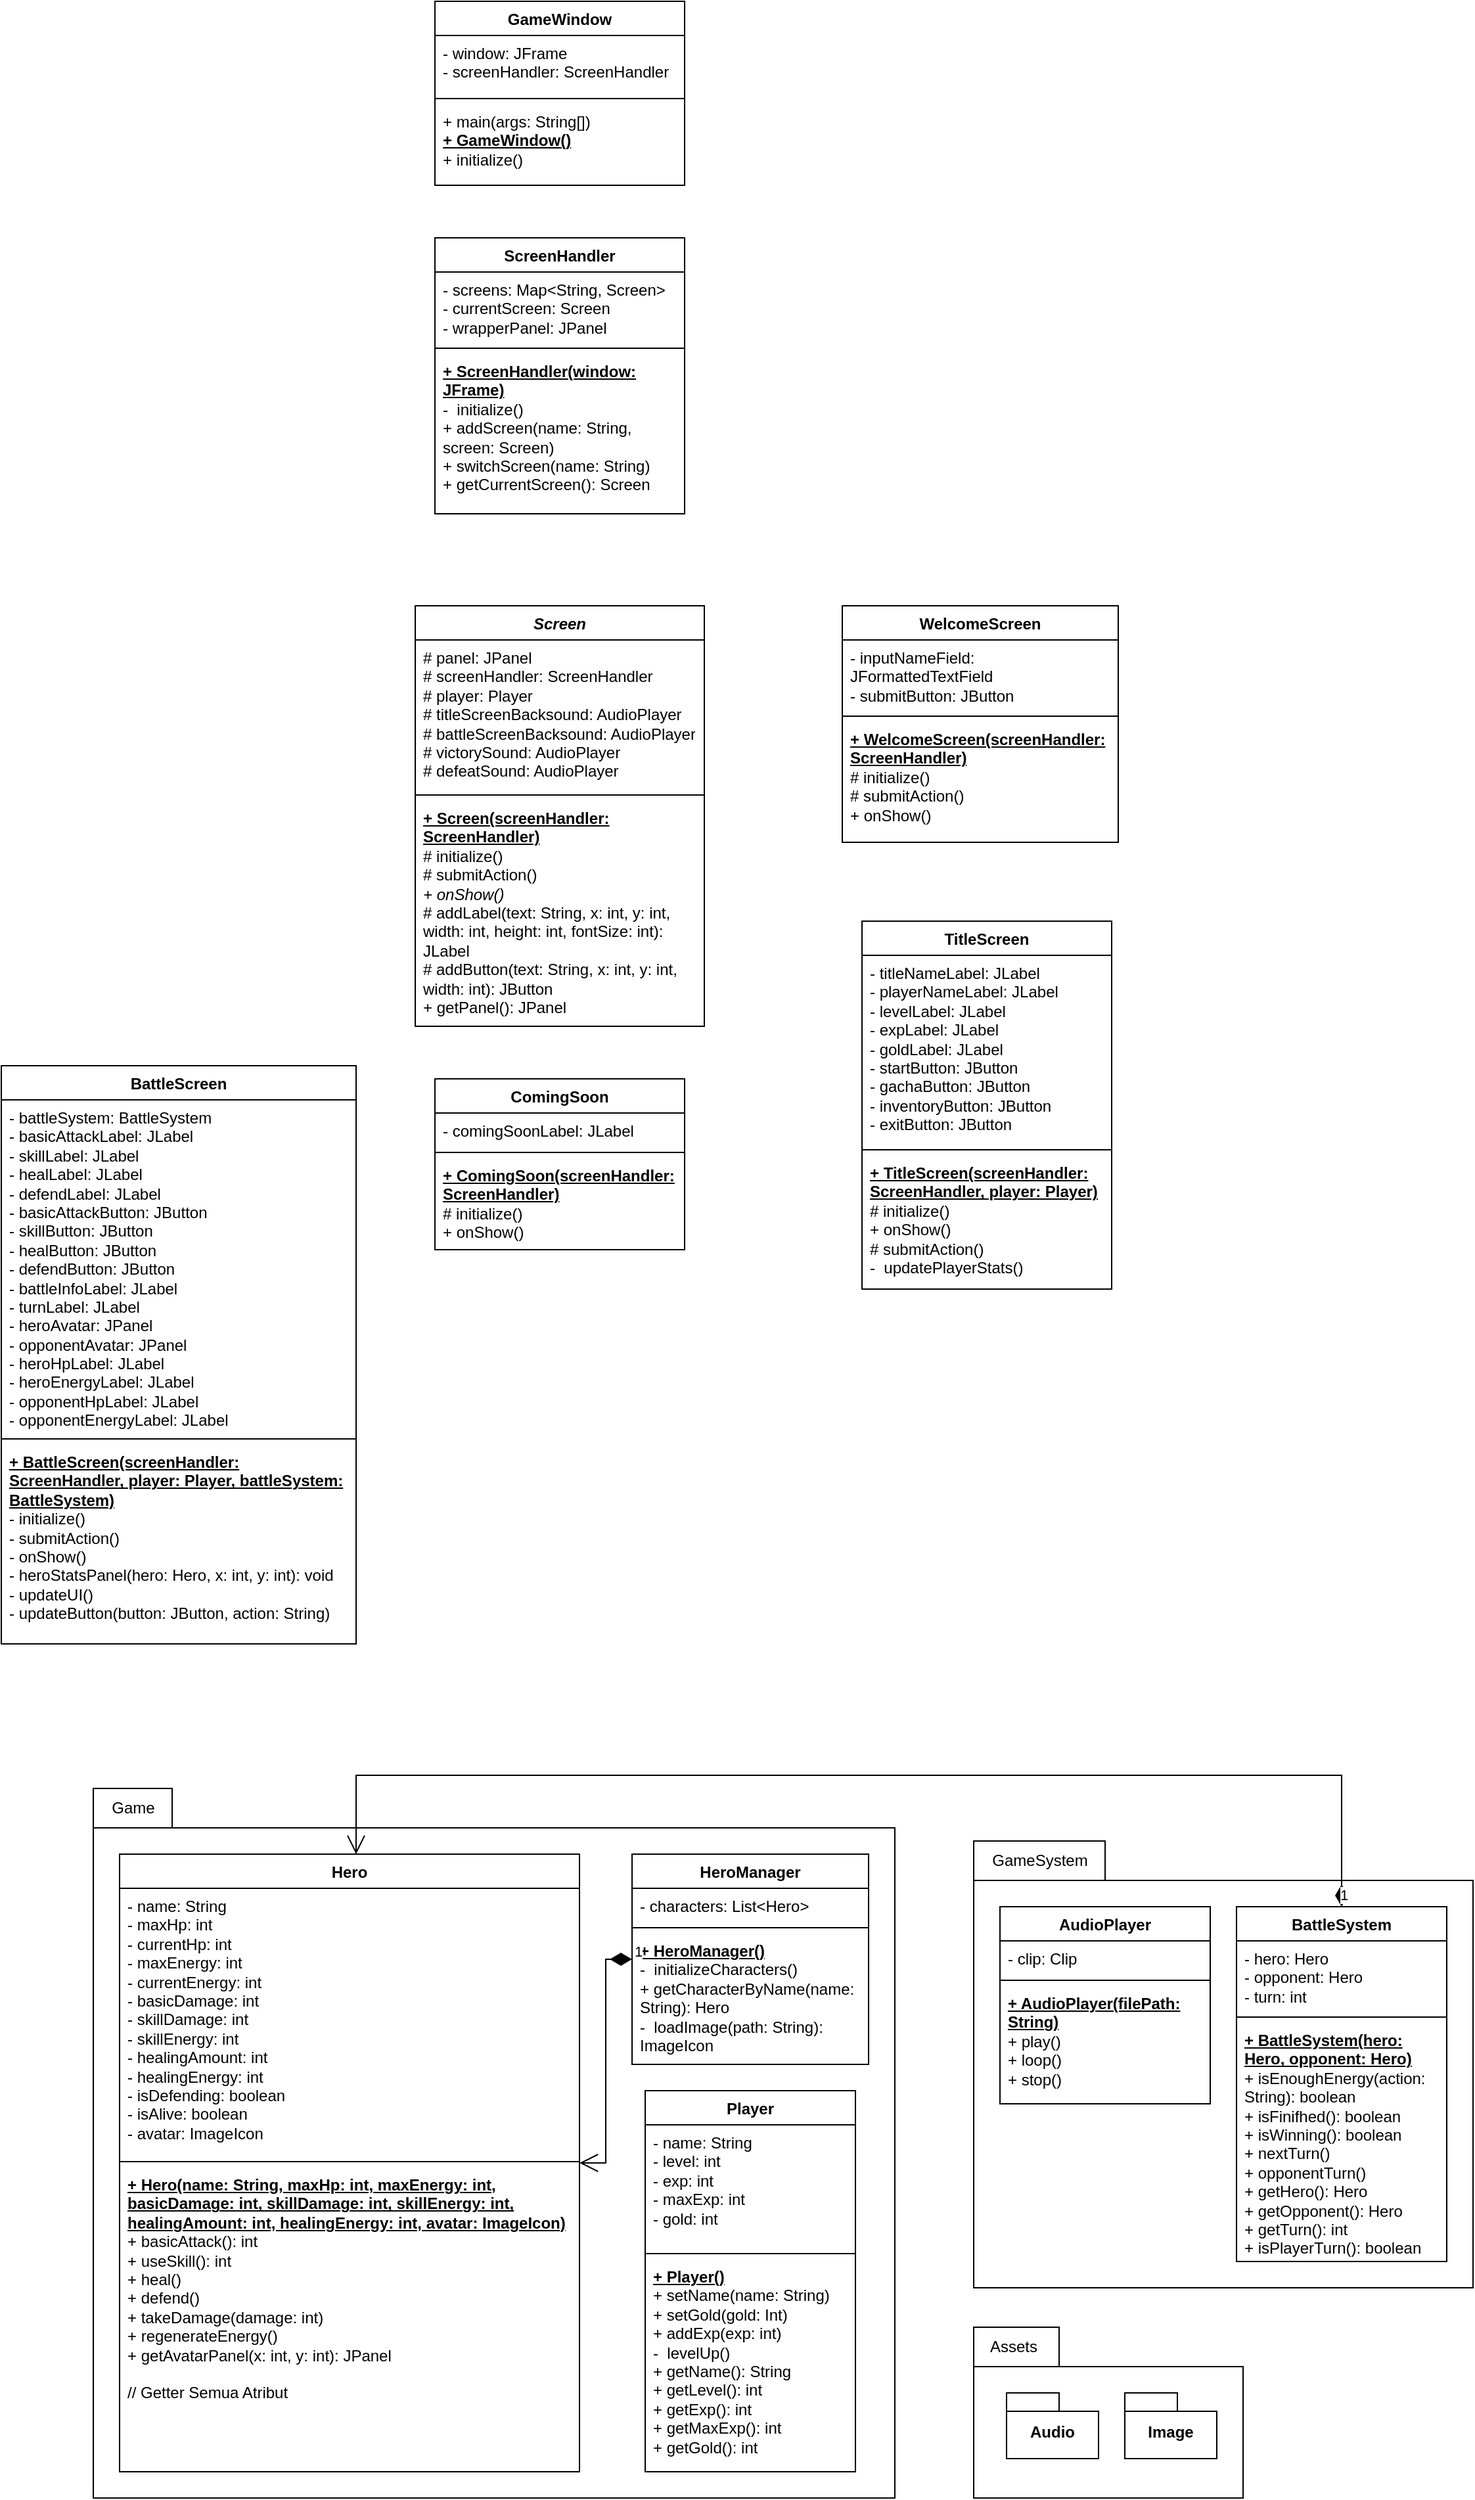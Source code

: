 <mxfile version="24.8.6">
  <diagram name="Page-1" id="nguEIZSLi6p_gPvodlnx">
    <mxGraphModel dx="1541" dy="1930" grid="1" gridSize="10" guides="1" tooltips="1" connect="1" arrows="1" fold="1" page="1" pageScale="1" pageWidth="827" pageHeight="1169" math="0" shadow="0">
      <root>
        <mxCell id="0" />
        <mxCell id="1" parent="0" />
        <mxCell id="wx4_mcmT2DC0Z9ZbcEnd-17" value="" style="group" parent="1" vertex="1" connectable="0">
          <mxGeometry x="280" y="320" width="380" height="340" as="geometry" />
        </mxCell>
        <mxCell id="wx4_mcmT2DC0Z9ZbcEnd-15" value="" style="shape=folder;fontStyle=1;spacingTop=10;tabWidth=100;tabHeight=30;tabPosition=left;html=1;whiteSpace=wrap;" parent="wx4_mcmT2DC0Z9ZbcEnd-17" vertex="1">
          <mxGeometry width="380" height="340" as="geometry" />
        </mxCell>
        <mxCell id="wx4_mcmT2DC0Z9ZbcEnd-5" value="AudioPlayer" style="swimlane;fontStyle=1;align=center;verticalAlign=top;childLayout=stackLayout;horizontal=1;startSize=26;horizontalStack=0;resizeParent=1;resizeParentMax=0;resizeLast=0;collapsible=1;marginBottom=0;whiteSpace=wrap;html=1;" parent="wx4_mcmT2DC0Z9ZbcEnd-17" vertex="1">
          <mxGeometry x="20" y="50" width="160" height="150" as="geometry" />
        </mxCell>
        <mxCell id="wx4_mcmT2DC0Z9ZbcEnd-6" value="- clip: Clip" style="text;strokeColor=none;fillColor=none;align=left;verticalAlign=top;spacingLeft=4;spacingRight=4;overflow=hidden;rotatable=0;points=[[0,0.5],[1,0.5]];portConstraint=eastwest;whiteSpace=wrap;html=1;" parent="wx4_mcmT2DC0Z9ZbcEnd-5" vertex="1">
          <mxGeometry y="26" width="160" height="26" as="geometry" />
        </mxCell>
        <mxCell id="wx4_mcmT2DC0Z9ZbcEnd-7" value="" style="line;strokeWidth=1;fillColor=none;align=left;verticalAlign=middle;spacingTop=-1;spacingLeft=3;spacingRight=3;rotatable=0;labelPosition=right;points=[];portConstraint=eastwest;strokeColor=inherit;" parent="wx4_mcmT2DC0Z9ZbcEnd-5" vertex="1">
          <mxGeometry y="52" width="160" height="8" as="geometry" />
        </mxCell>
        <mxCell id="wx4_mcmT2DC0Z9ZbcEnd-8" value="&lt;b&gt;&lt;u&gt;+ AudioPlayer(filePath: String)&lt;/u&gt;&lt;/b&gt;&lt;div&gt;+ play()&lt;/div&gt;&lt;div&gt;+ loop()&lt;/div&gt;&lt;div&gt;+ stop()&lt;/div&gt;" style="text;strokeColor=none;fillColor=none;align=left;verticalAlign=top;spacingLeft=4;spacingRight=4;overflow=hidden;rotatable=0;points=[[0,0.5],[1,0.5]];portConstraint=eastwest;whiteSpace=wrap;html=1;" parent="wx4_mcmT2DC0Z9ZbcEnd-5" vertex="1">
          <mxGeometry y="60" width="160" height="90" as="geometry" />
        </mxCell>
        <mxCell id="wx4_mcmT2DC0Z9ZbcEnd-16" value="GameSystem" style="text;html=1;align=center;verticalAlign=middle;resizable=0;points=[];autosize=1;strokeColor=none;fillColor=none;" parent="wx4_mcmT2DC0Z9ZbcEnd-17" vertex="1">
          <mxGeometry width="100" height="30" as="geometry" />
        </mxCell>
        <mxCell id="wx4_mcmT2DC0Z9ZbcEnd-9" value="BattleSystem" style="swimlane;fontStyle=1;align=center;verticalAlign=top;childLayout=stackLayout;horizontal=1;startSize=26;horizontalStack=0;resizeParent=1;resizeParentMax=0;resizeLast=0;collapsible=1;marginBottom=0;whiteSpace=wrap;html=1;" parent="wx4_mcmT2DC0Z9ZbcEnd-17" vertex="1">
          <mxGeometry x="200" y="50" width="160" height="270" as="geometry" />
        </mxCell>
        <mxCell id="wx4_mcmT2DC0Z9ZbcEnd-10" value="- hero: Hero&lt;div&gt;- opponent: Hero&lt;/div&gt;&lt;div&gt;- turn: int&lt;/div&gt;" style="text;strokeColor=none;fillColor=none;align=left;verticalAlign=top;spacingLeft=4;spacingRight=4;overflow=hidden;rotatable=0;points=[[0,0.5],[1,0.5]];portConstraint=eastwest;whiteSpace=wrap;html=1;" parent="wx4_mcmT2DC0Z9ZbcEnd-9" vertex="1">
          <mxGeometry y="26" width="160" height="54" as="geometry" />
        </mxCell>
        <mxCell id="wx4_mcmT2DC0Z9ZbcEnd-11" value="" style="line;strokeWidth=1;fillColor=none;align=left;verticalAlign=middle;spacingTop=-1;spacingLeft=3;spacingRight=3;rotatable=0;labelPosition=right;points=[];portConstraint=eastwest;strokeColor=inherit;" parent="wx4_mcmT2DC0Z9ZbcEnd-9" vertex="1">
          <mxGeometry y="80" width="160" height="8" as="geometry" />
        </mxCell>
        <mxCell id="wx4_mcmT2DC0Z9ZbcEnd-12" value="&lt;b&gt;&lt;u&gt;+ BattleSystem(hero: Hero, opponent: Hero)&lt;/u&gt;&lt;/b&gt;&lt;div&gt;+ isEnoughEnergy(action: String): boolean&lt;/div&gt;&lt;div&gt;+ isFinifhed(): boolean&lt;/div&gt;&lt;div&gt;+ isWinning(): boolean&lt;/div&gt;&lt;div&gt;+ nextTurn()&lt;/div&gt;&lt;div&gt;+ opponentTurn()&lt;/div&gt;&lt;div&gt;+ getHero(): Hero&lt;/div&gt;&lt;div&gt;+ getOpponent(): Hero&lt;/div&gt;&lt;div&gt;+ getTurn(): int&lt;/div&gt;&lt;div&gt;+ isPlayerTurn(): boolean&lt;/div&gt;" style="text;strokeColor=none;fillColor=none;align=left;verticalAlign=top;spacingLeft=4;spacingRight=4;overflow=hidden;rotatable=0;points=[[0,0.5],[1,0.5]];portConstraint=eastwest;whiteSpace=wrap;html=1;" parent="wx4_mcmT2DC0Z9ZbcEnd-9" vertex="1">
          <mxGeometry y="88" width="160" height="182" as="geometry" />
        </mxCell>
        <mxCell id="wx4_mcmT2DC0Z9ZbcEnd-32" value="" style="group" parent="1" vertex="1" connectable="0">
          <mxGeometry x="-390" y="280" width="610" height="540" as="geometry" />
        </mxCell>
        <mxCell id="wx4_mcmT2DC0Z9ZbcEnd-30" value="" style="shape=folder;fontStyle=1;spacingTop=10;tabWidth=60;tabHeight=30;tabPosition=left;html=1;whiteSpace=wrap;" parent="wx4_mcmT2DC0Z9ZbcEnd-32" vertex="1">
          <mxGeometry width="610" height="540" as="geometry" />
        </mxCell>
        <mxCell id="wx4_mcmT2DC0Z9ZbcEnd-18" value="Hero" style="swimlane;fontStyle=1;align=center;verticalAlign=top;childLayout=stackLayout;horizontal=1;startSize=26;horizontalStack=0;resizeParent=1;resizeParentMax=0;resizeLast=0;collapsible=1;marginBottom=0;whiteSpace=wrap;html=1;" parent="wx4_mcmT2DC0Z9ZbcEnd-32" vertex="1">
          <mxGeometry x="20" y="50" width="350" height="470" as="geometry" />
        </mxCell>
        <mxCell id="wx4_mcmT2DC0Z9ZbcEnd-19" value="- name: String&lt;div&gt;- maxHp: int&lt;/div&gt;&lt;div&gt;- currentHp: int&lt;/div&gt;&lt;div&gt;- maxEnergy: int&lt;/div&gt;&lt;div&gt;- currentEnergy: int&lt;/div&gt;&lt;div&gt;- basicDamage: int&lt;/div&gt;&lt;div&gt;- skillDamage: int&lt;/div&gt;&lt;div&gt;- skillEnergy: int&lt;/div&gt;&lt;div&gt;- healingAmount: int&lt;/div&gt;&lt;div&gt;- healingEnergy: int&lt;/div&gt;&lt;div&gt;- isDefending: boolean&lt;/div&gt;&lt;div&gt;- isAlive: boolean&lt;/div&gt;&lt;div&gt;- avatar: ImageIcon&lt;/div&gt;" style="text;strokeColor=none;fillColor=none;align=left;verticalAlign=top;spacingLeft=4;spacingRight=4;overflow=hidden;rotatable=0;points=[[0,0.5],[1,0.5]];portConstraint=eastwest;whiteSpace=wrap;html=1;" parent="wx4_mcmT2DC0Z9ZbcEnd-18" vertex="1">
          <mxGeometry y="26" width="350" height="204" as="geometry" />
        </mxCell>
        <mxCell id="wx4_mcmT2DC0Z9ZbcEnd-20" value="" style="line;strokeWidth=1;fillColor=none;align=left;verticalAlign=middle;spacingTop=-1;spacingLeft=3;spacingRight=3;rotatable=0;labelPosition=right;points=[];portConstraint=eastwest;strokeColor=inherit;" parent="wx4_mcmT2DC0Z9ZbcEnd-18" vertex="1">
          <mxGeometry y="230" width="350" height="8" as="geometry" />
        </mxCell>
        <mxCell id="wx4_mcmT2DC0Z9ZbcEnd-21" value="&lt;b&gt;&lt;u&gt;+ Hero(name: String, maxHp: int, maxEnergy: int, basicDamage: int, skillDamage: int, skillEnergy: int, healingAmount: int, healingEnergy: int, avatar: ImageIcon)&lt;/u&gt;&lt;/b&gt;&lt;div&gt;+ basicAttack(): int&lt;/div&gt;&lt;div&gt;+ useSkill(): int&lt;/div&gt;&lt;div&gt;+ heal()&lt;/div&gt;&lt;div&gt;+ defend()&lt;/div&gt;&lt;div&gt;+ takeDamage(damage: int)&lt;/div&gt;&lt;div&gt;+ regenerateEnergy()&lt;/div&gt;&lt;div&gt;+ getAvatarPanel(x: int, y: int): JPanel&lt;/div&gt;&lt;div&gt;&lt;br&gt;&lt;/div&gt;&lt;div&gt;// Getter Semua Atribut&lt;/div&gt;" style="text;strokeColor=none;fillColor=none;align=left;verticalAlign=top;spacingLeft=4;spacingRight=4;overflow=hidden;rotatable=0;points=[[0,0.5],[1,0.5]];portConstraint=eastwest;whiteSpace=wrap;html=1;" parent="wx4_mcmT2DC0Z9ZbcEnd-18" vertex="1">
          <mxGeometry y="238" width="350" height="232" as="geometry" />
        </mxCell>
        <mxCell id="wx4_mcmT2DC0Z9ZbcEnd-22" value="HeroManager" style="swimlane;fontStyle=1;align=center;verticalAlign=top;childLayout=stackLayout;horizontal=1;startSize=26;horizontalStack=0;resizeParent=1;resizeParentMax=0;resizeLast=0;collapsible=1;marginBottom=0;whiteSpace=wrap;html=1;" parent="wx4_mcmT2DC0Z9ZbcEnd-32" vertex="1">
          <mxGeometry x="410" y="50" width="180" height="160" as="geometry" />
        </mxCell>
        <mxCell id="wx4_mcmT2DC0Z9ZbcEnd-23" value="- characters: List&amp;lt;Hero&amp;gt;" style="text;strokeColor=none;fillColor=none;align=left;verticalAlign=top;spacingLeft=4;spacingRight=4;overflow=hidden;rotatable=0;points=[[0,0.5],[1,0.5]];portConstraint=eastwest;whiteSpace=wrap;html=1;" parent="wx4_mcmT2DC0Z9ZbcEnd-22" vertex="1">
          <mxGeometry y="26" width="180" height="26" as="geometry" />
        </mxCell>
        <mxCell id="wx4_mcmT2DC0Z9ZbcEnd-24" value="" style="line;strokeWidth=1;fillColor=none;align=left;verticalAlign=middle;spacingTop=-1;spacingLeft=3;spacingRight=3;rotatable=0;labelPosition=right;points=[];portConstraint=eastwest;strokeColor=inherit;" parent="wx4_mcmT2DC0Z9ZbcEnd-22" vertex="1">
          <mxGeometry y="52" width="180" height="8" as="geometry" />
        </mxCell>
        <mxCell id="wx4_mcmT2DC0Z9ZbcEnd-25" value="&lt;b&gt;&lt;u&gt;+ HeroManager()&lt;/u&gt;&lt;/b&gt;&lt;div&gt;-&amp;nbsp; initializeCharacters()&lt;/div&gt;&lt;div&gt;+ getCharacterByName(name: String): Hero&lt;/div&gt;&lt;div&gt;-&amp;nbsp; loadImage(path: String): ImageIcon&lt;/div&gt;" style="text;strokeColor=none;fillColor=none;align=left;verticalAlign=top;spacingLeft=4;spacingRight=4;overflow=hidden;rotatable=0;points=[[0,0.5],[1,0.5]];portConstraint=eastwest;whiteSpace=wrap;html=1;" parent="wx4_mcmT2DC0Z9ZbcEnd-22" vertex="1">
          <mxGeometry y="60" width="180" height="100" as="geometry" />
        </mxCell>
        <mxCell id="wx4_mcmT2DC0Z9ZbcEnd-26" value="Player" style="swimlane;fontStyle=1;align=center;verticalAlign=top;childLayout=stackLayout;horizontal=1;startSize=26;horizontalStack=0;resizeParent=1;resizeParentMax=0;resizeLast=0;collapsible=1;marginBottom=0;whiteSpace=wrap;html=1;" parent="wx4_mcmT2DC0Z9ZbcEnd-32" vertex="1">
          <mxGeometry x="420" y="230" width="160" height="290" as="geometry" />
        </mxCell>
        <mxCell id="wx4_mcmT2DC0Z9ZbcEnd-27" value="- name: String&lt;div&gt;- level: int&lt;/div&gt;&lt;div&gt;- exp: int&lt;/div&gt;&lt;div&gt;- maxExp: int&lt;/div&gt;&lt;div&gt;- gold: int&lt;/div&gt;" style="text;strokeColor=none;fillColor=none;align=left;verticalAlign=top;spacingLeft=4;spacingRight=4;overflow=hidden;rotatable=0;points=[[0,0.5],[1,0.5]];portConstraint=eastwest;whiteSpace=wrap;html=1;" parent="wx4_mcmT2DC0Z9ZbcEnd-26" vertex="1">
          <mxGeometry y="26" width="160" height="94" as="geometry" />
        </mxCell>
        <mxCell id="wx4_mcmT2DC0Z9ZbcEnd-28" value="" style="line;strokeWidth=1;fillColor=none;align=left;verticalAlign=middle;spacingTop=-1;spacingLeft=3;spacingRight=3;rotatable=0;labelPosition=right;points=[];portConstraint=eastwest;strokeColor=inherit;" parent="wx4_mcmT2DC0Z9ZbcEnd-26" vertex="1">
          <mxGeometry y="120" width="160" height="8" as="geometry" />
        </mxCell>
        <mxCell id="wx4_mcmT2DC0Z9ZbcEnd-29" value="&lt;b&gt;&lt;u&gt;+ Player()&lt;/u&gt;&lt;/b&gt;&lt;div&gt;+ setName(name: String)&lt;/div&gt;&lt;div&gt;+ setGold(gold: Int)&lt;/div&gt;&lt;div&gt;+ addExp(exp: int)&lt;/div&gt;&lt;div&gt;-&amp;nbsp; levelUp()&lt;/div&gt;&lt;div&gt;+ getName(): String&lt;/div&gt;&lt;div&gt;+ getLevel(): int&lt;/div&gt;&lt;div&gt;+ getExp(): int&lt;/div&gt;&lt;div&gt;+ getMaxExp(): int&lt;/div&gt;&lt;div&gt;+ getGold(): int&lt;/div&gt;" style="text;strokeColor=none;fillColor=none;align=left;verticalAlign=top;spacingLeft=4;spacingRight=4;overflow=hidden;rotatable=0;points=[[0,0.5],[1,0.5]];portConstraint=eastwest;whiteSpace=wrap;html=1;" parent="wx4_mcmT2DC0Z9ZbcEnd-26" vertex="1">
          <mxGeometry y="128" width="160" height="162" as="geometry" />
        </mxCell>
        <mxCell id="wx4_mcmT2DC0Z9ZbcEnd-31" value="Game" style="text;html=1;align=center;verticalAlign=middle;resizable=0;points=[];autosize=1;strokeColor=none;fillColor=none;" parent="wx4_mcmT2DC0Z9ZbcEnd-32" vertex="1">
          <mxGeometry width="60" height="30" as="geometry" />
        </mxCell>
        <mxCell id="Pr35JJf6cTP2xtaOHFJo-1" value="1" style="endArrow=open;html=1;endSize=12;startArrow=diamondThin;startSize=14;startFill=1;edgeStyle=orthogonalEdgeStyle;align=left;verticalAlign=bottom;rounded=0;" parent="wx4_mcmT2DC0Z9ZbcEnd-32" source="wx4_mcmT2DC0Z9ZbcEnd-22" target="wx4_mcmT2DC0Z9ZbcEnd-18" edge="1">
          <mxGeometry x="-1" y="3" relative="1" as="geometry">
            <mxPoint x="250" y="220" as="sourcePoint" />
            <mxPoint x="410" y="220" as="targetPoint" />
          </mxGeometry>
        </mxCell>
        <mxCell id="Pr35JJf6cTP2xtaOHFJo-7" value="" style="group" parent="1" vertex="1" connectable="0">
          <mxGeometry x="280" y="690" width="205" height="130" as="geometry" />
        </mxCell>
        <mxCell id="Pr35JJf6cTP2xtaOHFJo-2" value="" style="shape=folder;fontStyle=1;spacingTop=10;tabWidth=65;tabHeight=30;tabPosition=left;html=1;whiteSpace=wrap;" parent="Pr35JJf6cTP2xtaOHFJo-7" vertex="1">
          <mxGeometry width="205" height="130" as="geometry" />
        </mxCell>
        <mxCell id="Pr35JJf6cTP2xtaOHFJo-3" value="Audio" style="shape=folder;fontStyle=1;spacingTop=10;tabWidth=40;tabHeight=14;tabPosition=left;html=1;whiteSpace=wrap;" parent="Pr35JJf6cTP2xtaOHFJo-7" vertex="1">
          <mxGeometry x="25" y="50" width="70" height="50" as="geometry" />
        </mxCell>
        <mxCell id="Pr35JJf6cTP2xtaOHFJo-4" value="Image" style="shape=folder;fontStyle=1;spacingTop=10;tabWidth=40;tabHeight=14;tabPosition=left;html=1;whiteSpace=wrap;" parent="Pr35JJf6cTP2xtaOHFJo-7" vertex="1">
          <mxGeometry x="115" y="50" width="70" height="50" as="geometry" />
        </mxCell>
        <mxCell id="Pr35JJf6cTP2xtaOHFJo-6" value="Assets" style="text;html=1;align=center;verticalAlign=middle;resizable=0;points=[];autosize=1;strokeColor=none;fillColor=none;" parent="Pr35JJf6cTP2xtaOHFJo-7" vertex="1">
          <mxGeometry width="60" height="30" as="geometry" />
        </mxCell>
        <mxCell id="Pr35JJf6cTP2xtaOHFJo-11" value="1" style="endArrow=open;html=1;endSize=12;startArrow=diamondThin;startSize=14;startFill=1;edgeStyle=orthogonalEdgeStyle;align=left;verticalAlign=bottom;rounded=0;" parent="1" source="wx4_mcmT2DC0Z9ZbcEnd-9" target="wx4_mcmT2DC0Z9ZbcEnd-18" edge="1">
          <mxGeometry x="-1" y="3" relative="1" as="geometry">
            <mxPoint x="490" y="610" as="sourcePoint" />
            <mxPoint x="650" y="610" as="targetPoint" />
            <Array as="points">
              <mxPoint x="560" y="270" />
              <mxPoint x="-190" y="270" />
            </Array>
          </mxGeometry>
        </mxCell>
        <mxCell id="662aUDoCVhP7TUq4LFpT-1" value="GameWindow" style="swimlane;fontStyle=1;align=center;verticalAlign=top;childLayout=stackLayout;horizontal=1;startSize=26;horizontalStack=0;resizeParent=1;resizeParentMax=0;resizeLast=0;collapsible=1;marginBottom=0;whiteSpace=wrap;html=1;" vertex="1" parent="1">
          <mxGeometry x="-130" y="-1080" width="190" height="140" as="geometry" />
        </mxCell>
        <mxCell id="662aUDoCVhP7TUq4LFpT-2" value="- window: JFrame&lt;div&gt;- screenHandler: ScreenHandler&lt;/div&gt;" style="text;strokeColor=none;fillColor=none;align=left;verticalAlign=top;spacingLeft=4;spacingRight=4;overflow=hidden;rotatable=0;points=[[0,0.5],[1,0.5]];portConstraint=eastwest;whiteSpace=wrap;html=1;" vertex="1" parent="662aUDoCVhP7TUq4LFpT-1">
          <mxGeometry y="26" width="190" height="44" as="geometry" />
        </mxCell>
        <mxCell id="662aUDoCVhP7TUq4LFpT-3" value="" style="line;strokeWidth=1;fillColor=none;align=left;verticalAlign=middle;spacingTop=-1;spacingLeft=3;spacingRight=3;rotatable=0;labelPosition=right;points=[];portConstraint=eastwest;strokeColor=inherit;" vertex="1" parent="662aUDoCVhP7TUq4LFpT-1">
          <mxGeometry y="70" width="190" height="8" as="geometry" />
        </mxCell>
        <mxCell id="662aUDoCVhP7TUq4LFpT-4" value="+ main(args: String[])&lt;div&gt;&lt;b&gt;&lt;u&gt;+ GameWindow()&lt;/u&gt;&lt;/b&gt;&lt;/div&gt;&lt;div&gt;+ initialize()&lt;/div&gt;" style="text;strokeColor=none;fillColor=none;align=left;verticalAlign=top;spacingLeft=4;spacingRight=4;overflow=hidden;rotatable=0;points=[[0,0.5],[1,0.5]];portConstraint=eastwest;whiteSpace=wrap;html=1;" vertex="1" parent="662aUDoCVhP7TUq4LFpT-1">
          <mxGeometry y="78" width="190" height="62" as="geometry" />
        </mxCell>
        <mxCell id="662aUDoCVhP7TUq4LFpT-5" value="ScreenHandler" style="swimlane;fontStyle=1;align=center;verticalAlign=top;childLayout=stackLayout;horizontal=1;startSize=26;horizontalStack=0;resizeParent=1;resizeParentMax=0;resizeLast=0;collapsible=1;marginBottom=0;whiteSpace=wrap;html=1;" vertex="1" parent="1">
          <mxGeometry x="-130" y="-900" width="190" height="210" as="geometry" />
        </mxCell>
        <mxCell id="662aUDoCVhP7TUq4LFpT-6" value="- screens: Map&amp;lt;String, Screen&amp;gt;&lt;div&gt;- currentScreen: Screen&lt;/div&gt;&lt;div&gt;- wrapperPanel: JPanel&lt;/div&gt;" style="text;strokeColor=none;fillColor=none;align=left;verticalAlign=top;spacingLeft=4;spacingRight=4;overflow=hidden;rotatable=0;points=[[0,0.5],[1,0.5]];portConstraint=eastwest;whiteSpace=wrap;html=1;" vertex="1" parent="662aUDoCVhP7TUq4LFpT-5">
          <mxGeometry y="26" width="190" height="54" as="geometry" />
        </mxCell>
        <mxCell id="662aUDoCVhP7TUq4LFpT-7" value="" style="line;strokeWidth=1;fillColor=none;align=left;verticalAlign=middle;spacingTop=-1;spacingLeft=3;spacingRight=3;rotatable=0;labelPosition=right;points=[];portConstraint=eastwest;strokeColor=inherit;" vertex="1" parent="662aUDoCVhP7TUq4LFpT-5">
          <mxGeometry y="80" width="190" height="8" as="geometry" />
        </mxCell>
        <mxCell id="662aUDoCVhP7TUq4LFpT-8" value="&lt;b&gt;&lt;u&gt;+ ScreenHandler(window: JFrame)&lt;/u&gt;&lt;/b&gt;&lt;div&gt;-&amp;nbsp; initialize()&lt;/div&gt;&lt;div&gt;+ addScreen(name: String, screen: Screen)&lt;/div&gt;&lt;div&gt;+ switchScreen(name: String)&lt;/div&gt;&lt;div&gt;+ getCurrentScreen(): Screen&lt;/div&gt;" style="text;strokeColor=none;fillColor=none;align=left;verticalAlign=top;spacingLeft=4;spacingRight=4;overflow=hidden;rotatable=0;points=[[0,0.5],[1,0.5]];portConstraint=eastwest;whiteSpace=wrap;html=1;" vertex="1" parent="662aUDoCVhP7TUq4LFpT-5">
          <mxGeometry y="88" width="190" height="122" as="geometry" />
        </mxCell>
        <mxCell id="662aUDoCVhP7TUq4LFpT-10" value="&lt;i&gt;Screen&lt;/i&gt;" style="swimlane;fontStyle=1;align=center;verticalAlign=top;childLayout=stackLayout;horizontal=1;startSize=26;horizontalStack=0;resizeParent=1;resizeParentMax=0;resizeLast=0;collapsible=1;marginBottom=0;whiteSpace=wrap;html=1;" vertex="1" parent="1">
          <mxGeometry x="-145" y="-620" width="220" height="320" as="geometry" />
        </mxCell>
        <mxCell id="662aUDoCVhP7TUq4LFpT-11" value="# panel: JPanel&lt;div&gt;# screenHandler: ScreenHandler&lt;/div&gt;&lt;div&gt;# player: Player&lt;/div&gt;&lt;div&gt;# titleScreenBacksound: AudioPlayer&lt;/div&gt;&lt;div&gt;# battleScreenBacksound: AudioPlayer&lt;/div&gt;&lt;div&gt;# victorySound: AudioPlayer&lt;/div&gt;&lt;div&gt;# defeatSound: AudioPlayer&lt;/div&gt;" style="text;strokeColor=none;fillColor=none;align=left;verticalAlign=top;spacingLeft=4;spacingRight=4;overflow=hidden;rotatable=0;points=[[0,0.5],[1,0.5]];portConstraint=eastwest;whiteSpace=wrap;html=1;" vertex="1" parent="662aUDoCVhP7TUq4LFpT-10">
          <mxGeometry y="26" width="220" height="114" as="geometry" />
        </mxCell>
        <mxCell id="662aUDoCVhP7TUq4LFpT-12" value="" style="line;strokeWidth=1;fillColor=none;align=left;verticalAlign=middle;spacingTop=-1;spacingLeft=3;spacingRight=3;rotatable=0;labelPosition=right;points=[];portConstraint=eastwest;strokeColor=inherit;" vertex="1" parent="662aUDoCVhP7TUq4LFpT-10">
          <mxGeometry y="140" width="220" height="8" as="geometry" />
        </mxCell>
        <mxCell id="662aUDoCVhP7TUq4LFpT-13" value="&lt;b&gt;&lt;u&gt;+ Screen(screenHandler: ScreenHandler)&lt;/u&gt;&lt;/b&gt;&lt;div&gt;# initialize()&lt;/div&gt;&lt;div&gt;# submitAction()&lt;/div&gt;&lt;div&gt;&lt;i&gt;+ onShow()&lt;/i&gt;&lt;/div&gt;&lt;div&gt;# addLabel(text: String, x: int, y: int, width: int, height: int, fontSize: int): JLabel&lt;/div&gt;&lt;div&gt;# addButton(text: String, x: int, y: int, width: int): JButton&lt;/div&gt;&lt;div&gt;+ getPanel(): JPanel&lt;/div&gt;" style="text;strokeColor=none;fillColor=none;align=left;verticalAlign=top;spacingLeft=4;spacingRight=4;overflow=hidden;rotatable=0;points=[[0,0.5],[1,0.5]];portConstraint=eastwest;whiteSpace=wrap;html=1;" vertex="1" parent="662aUDoCVhP7TUq4LFpT-10">
          <mxGeometry y="148" width="220" height="172" as="geometry" />
        </mxCell>
        <mxCell id="662aUDoCVhP7TUq4LFpT-14" value="WelcomeScreen" style="swimlane;fontStyle=1;align=center;verticalAlign=top;childLayout=stackLayout;horizontal=1;startSize=26;horizontalStack=0;resizeParent=1;resizeParentMax=0;resizeLast=0;collapsible=1;marginBottom=0;whiteSpace=wrap;html=1;" vertex="1" parent="1">
          <mxGeometry x="180" y="-620" width="210" height="180" as="geometry" />
        </mxCell>
        <mxCell id="662aUDoCVhP7TUq4LFpT-15" value="- inputNameField: JFormattedTextField&lt;div&gt;- submitButton: JButton&lt;/div&gt;" style="text;strokeColor=none;fillColor=none;align=left;verticalAlign=top;spacingLeft=4;spacingRight=4;overflow=hidden;rotatable=0;points=[[0,0.5],[1,0.5]];portConstraint=eastwest;whiteSpace=wrap;html=1;" vertex="1" parent="662aUDoCVhP7TUq4LFpT-14">
          <mxGeometry y="26" width="210" height="54" as="geometry" />
        </mxCell>
        <mxCell id="662aUDoCVhP7TUq4LFpT-16" value="" style="line;strokeWidth=1;fillColor=none;align=left;verticalAlign=middle;spacingTop=-1;spacingLeft=3;spacingRight=3;rotatable=0;labelPosition=right;points=[];portConstraint=eastwest;strokeColor=inherit;" vertex="1" parent="662aUDoCVhP7TUq4LFpT-14">
          <mxGeometry y="80" width="210" height="8" as="geometry" />
        </mxCell>
        <mxCell id="662aUDoCVhP7TUq4LFpT-17" value="&lt;b&gt;&lt;u&gt;+ WelcomeScreen(screenHandler: ScreenHandler)&lt;/u&gt;&lt;/b&gt;&lt;div&gt;# initialize()&lt;/div&gt;&lt;div&gt;# submitAction()&lt;/div&gt;&lt;div&gt;+ onShow()&lt;/div&gt;" style="text;strokeColor=none;fillColor=none;align=left;verticalAlign=top;spacingLeft=4;spacingRight=4;overflow=hidden;rotatable=0;points=[[0,0.5],[1,0.5]];portConstraint=eastwest;whiteSpace=wrap;html=1;" vertex="1" parent="662aUDoCVhP7TUq4LFpT-14">
          <mxGeometry y="88" width="210" height="92" as="geometry" />
        </mxCell>
        <mxCell id="662aUDoCVhP7TUq4LFpT-18" value="TitleScreen" style="swimlane;fontStyle=1;align=center;verticalAlign=top;childLayout=stackLayout;horizontal=1;startSize=26;horizontalStack=0;resizeParent=1;resizeParentMax=0;resizeLast=0;collapsible=1;marginBottom=0;whiteSpace=wrap;html=1;" vertex="1" parent="1">
          <mxGeometry x="195" y="-380" width="190" height="280" as="geometry" />
        </mxCell>
        <mxCell id="662aUDoCVhP7TUq4LFpT-19" value="&lt;span class=&quot;hljs-bullet&quot;&gt;-&lt;/span&gt; titleNameLabel: JLabel  &lt;br/&gt;&lt;span class=&quot;hljs-bullet&quot;&gt;-&lt;/span&gt; playerNameLabel: JLabel  &lt;br/&gt;&lt;span class=&quot;hljs-bullet&quot;&gt;-&lt;/span&gt; levelLabel: JLabel  &lt;br/&gt;&lt;span class=&quot;hljs-bullet&quot;&gt;-&lt;/span&gt; expLabel: JLabel  &lt;br/&gt;&lt;span class=&quot;hljs-bullet&quot;&gt;-&lt;/span&gt; goldLabel: JLabel  &lt;br/&gt;&lt;span class=&quot;hljs-bullet&quot;&gt;-&lt;/span&gt; startButton: JButton  &lt;br/&gt;&lt;span class=&quot;hljs-bullet&quot;&gt;-&lt;/span&gt; gachaButton: JButton  &lt;br/&gt;&lt;span class=&quot;hljs-bullet&quot;&gt;-&lt;/span&gt; inventoryButton: JButton  &lt;br/&gt;&lt;span class=&quot;hljs-section&quot;&gt;- exitButton: JButton&lt;/span&gt;" style="text;strokeColor=none;fillColor=none;align=left;verticalAlign=top;spacingLeft=4;spacingRight=4;overflow=hidden;rotatable=0;points=[[0,0.5],[1,0.5]];portConstraint=eastwest;whiteSpace=wrap;html=1;" vertex="1" parent="662aUDoCVhP7TUq4LFpT-18">
          <mxGeometry y="26" width="190" height="144" as="geometry" />
        </mxCell>
        <mxCell id="662aUDoCVhP7TUq4LFpT-20" value="" style="line;strokeWidth=1;fillColor=none;align=left;verticalAlign=middle;spacingTop=-1;spacingLeft=3;spacingRight=3;rotatable=0;labelPosition=right;points=[];portConstraint=eastwest;strokeColor=inherit;" vertex="1" parent="662aUDoCVhP7TUq4LFpT-18">
          <mxGeometry y="170" width="190" height="8" as="geometry" />
        </mxCell>
        <mxCell id="662aUDoCVhP7TUq4LFpT-21" value="&lt;b&gt;&lt;u&gt;&lt;span class=&quot;hljs-bullet&quot;&gt;+&lt;/span&gt; TitleScreen(screenHandler: ScreenHandler, player: Player)  &lt;/u&gt;&lt;/b&gt;&lt;br&gt;# initialize()&lt;br&gt;+ onShow()&lt;br&gt;# submitAction()&lt;br&gt;&lt;span class=&quot;hljs-section&quot;&gt;-&amp;nbsp; updatePlayerStats()&lt;/span&gt;" style="text;strokeColor=none;fillColor=none;align=left;verticalAlign=top;spacingLeft=4;spacingRight=4;overflow=hidden;rotatable=0;points=[[0,0.5],[1,0.5]];portConstraint=eastwest;whiteSpace=wrap;html=1;" vertex="1" parent="662aUDoCVhP7TUq4LFpT-18">
          <mxGeometry y="178" width="190" height="102" as="geometry" />
        </mxCell>
        <mxCell id="662aUDoCVhP7TUq4LFpT-22" value="ComingSoon" style="swimlane;fontStyle=1;align=center;verticalAlign=top;childLayout=stackLayout;horizontal=1;startSize=26;horizontalStack=0;resizeParent=1;resizeParentMax=0;resizeLast=0;collapsible=1;marginBottom=0;whiteSpace=wrap;html=1;" vertex="1" parent="1">
          <mxGeometry x="-130" y="-260" width="190" height="130" as="geometry" />
        </mxCell>
        <mxCell id="662aUDoCVhP7TUq4LFpT-23" value="- comingSoonLabel: JLabel" style="text;strokeColor=none;fillColor=none;align=left;verticalAlign=top;spacingLeft=4;spacingRight=4;overflow=hidden;rotatable=0;points=[[0,0.5],[1,0.5]];portConstraint=eastwest;whiteSpace=wrap;html=1;" vertex="1" parent="662aUDoCVhP7TUq4LFpT-22">
          <mxGeometry y="26" width="190" height="26" as="geometry" />
        </mxCell>
        <mxCell id="662aUDoCVhP7TUq4LFpT-24" value="" style="line;strokeWidth=1;fillColor=none;align=left;verticalAlign=middle;spacingTop=-1;spacingLeft=3;spacingRight=3;rotatable=0;labelPosition=right;points=[];portConstraint=eastwest;strokeColor=inherit;" vertex="1" parent="662aUDoCVhP7TUq4LFpT-22">
          <mxGeometry y="52" width="190" height="8" as="geometry" />
        </mxCell>
        <mxCell id="662aUDoCVhP7TUq4LFpT-25" value="&lt;b&gt;&lt;u&gt;&lt;span class=&quot;hljs-bullet&quot;&gt;+&lt;/span&gt; ComingSoon(screenHandler: ScreenHandler)&lt;/u&gt;&lt;/b&gt;&lt;br&gt;# initialize()&lt;br&gt;&lt;span class=&quot;hljs-section&quot;&gt;+ onShow()&lt;/span&gt;" style="text;strokeColor=none;fillColor=none;align=left;verticalAlign=top;spacingLeft=4;spacingRight=4;overflow=hidden;rotatable=0;points=[[0,0.5],[1,0.5]];portConstraint=eastwest;whiteSpace=wrap;html=1;" vertex="1" parent="662aUDoCVhP7TUq4LFpT-22">
          <mxGeometry y="60" width="190" height="70" as="geometry" />
        </mxCell>
        <mxCell id="662aUDoCVhP7TUq4LFpT-26" value="BattleScreen" style="swimlane;fontStyle=1;align=center;verticalAlign=top;childLayout=stackLayout;horizontal=1;startSize=26;horizontalStack=0;resizeParent=1;resizeParentMax=0;resizeLast=0;collapsible=1;marginBottom=0;whiteSpace=wrap;html=1;" vertex="1" parent="1">
          <mxGeometry x="-460" y="-270" width="270" height="440" as="geometry" />
        </mxCell>
        <mxCell id="662aUDoCVhP7TUq4LFpT-27" value="&lt;span class=&quot;hljs-bullet&quot;&gt;-&lt;/span&gt; battleSystem: BattleSystem&lt;br/&gt;&lt;span class=&quot;hljs-bullet&quot;&gt;-&lt;/span&gt; basicAttackLabel: JLabel&lt;br/&gt;&lt;span class=&quot;hljs-bullet&quot;&gt;-&lt;/span&gt; skillLabel: JLabel&lt;br/&gt;&lt;span class=&quot;hljs-bullet&quot;&gt;-&lt;/span&gt; healLabel: JLabel&lt;br/&gt;&lt;span class=&quot;hljs-bullet&quot;&gt;-&lt;/span&gt; defendLabel: JLabel&lt;br/&gt;&lt;span class=&quot;hljs-bullet&quot;&gt;-&lt;/span&gt; basicAttackButton: JButton&lt;br/&gt;&lt;span class=&quot;hljs-bullet&quot;&gt;-&lt;/span&gt; skillButton: JButton&lt;br/&gt;&lt;span class=&quot;hljs-bullet&quot;&gt;-&lt;/span&gt; healButton: JButton&lt;br/&gt;&lt;span class=&quot;hljs-bullet&quot;&gt;-&lt;/span&gt; defendButton: JButton&lt;br/&gt;&lt;span class=&quot;hljs-bullet&quot;&gt;-&lt;/span&gt; battleInfoLabel: JLabel&lt;br/&gt;&lt;span class=&quot;hljs-bullet&quot;&gt;-&lt;/span&gt; turnLabel: JLabel&lt;br/&gt;&lt;span class=&quot;hljs-bullet&quot;&gt;-&lt;/span&gt; heroAvatar: JPanel&lt;br/&gt;&lt;span class=&quot;hljs-bullet&quot;&gt;-&lt;/span&gt; opponentAvatar: JPanel&lt;br/&gt;&lt;span class=&quot;hljs-bullet&quot;&gt;-&lt;/span&gt; heroHpLabel: JLabel&lt;br/&gt;&lt;span class=&quot;hljs-bullet&quot;&gt;-&lt;/span&gt; heroEnergyLabel: JLabel&lt;br/&gt;&lt;span class=&quot;hljs-bullet&quot;&gt;-&lt;/span&gt; opponentHpLabel: JLabel&lt;br/&gt;&lt;span class=&quot;hljs-section&quot;&gt;- opponentEnergyLabel: JLabel&lt;/span&gt;" style="text;strokeColor=none;fillColor=none;align=left;verticalAlign=top;spacingLeft=4;spacingRight=4;overflow=hidden;rotatable=0;points=[[0,0.5],[1,0.5]];portConstraint=eastwest;whiteSpace=wrap;html=1;" vertex="1" parent="662aUDoCVhP7TUq4LFpT-26">
          <mxGeometry y="26" width="270" height="254" as="geometry" />
        </mxCell>
        <mxCell id="662aUDoCVhP7TUq4LFpT-28" value="" style="line;strokeWidth=1;fillColor=none;align=left;verticalAlign=middle;spacingTop=-1;spacingLeft=3;spacingRight=3;rotatable=0;labelPosition=right;points=[];portConstraint=eastwest;strokeColor=inherit;" vertex="1" parent="662aUDoCVhP7TUq4LFpT-26">
          <mxGeometry y="280" width="270" height="8" as="geometry" />
        </mxCell>
        <mxCell id="662aUDoCVhP7TUq4LFpT-29" value="&lt;b&gt;&lt;u&gt;&lt;span class=&quot;hljs-bullet&quot;&gt;+&lt;/span&gt; BattleScreen(screenHandler: ScreenHandler, player: Player, battleSystem: BattleSystem)&lt;/u&gt;&lt;/b&gt;&lt;br&gt;&lt;span class=&quot;hljs-bullet&quot;&gt;-&lt;/span&gt; initialize()&lt;br&gt;&lt;span class=&quot;hljs-bullet&quot;&gt;-&lt;/span&gt; submitAction()&lt;br&gt;&lt;span class=&quot;hljs-bullet&quot;&gt;-&lt;/span&gt; onShow()&lt;br&gt;&lt;span class=&quot;hljs-bullet&quot;&gt;-&lt;/span&gt; heroStatsPanel(hero: Hero, x: int, y: int): void&lt;br&gt;&lt;span class=&quot;hljs-bullet&quot;&gt;-&lt;/span&gt; updateUI()&lt;br&gt;&lt;span class=&quot;hljs-section&quot;&gt;- updateButton(button: JButton, action: String)&lt;/span&gt;" style="text;strokeColor=none;fillColor=none;align=left;verticalAlign=top;spacingLeft=4;spacingRight=4;overflow=hidden;rotatable=0;points=[[0,0.5],[1,0.5]];portConstraint=eastwest;whiteSpace=wrap;html=1;" vertex="1" parent="662aUDoCVhP7TUq4LFpT-26">
          <mxGeometry y="288" width="270" height="152" as="geometry" />
        </mxCell>
      </root>
    </mxGraphModel>
  </diagram>
</mxfile>
